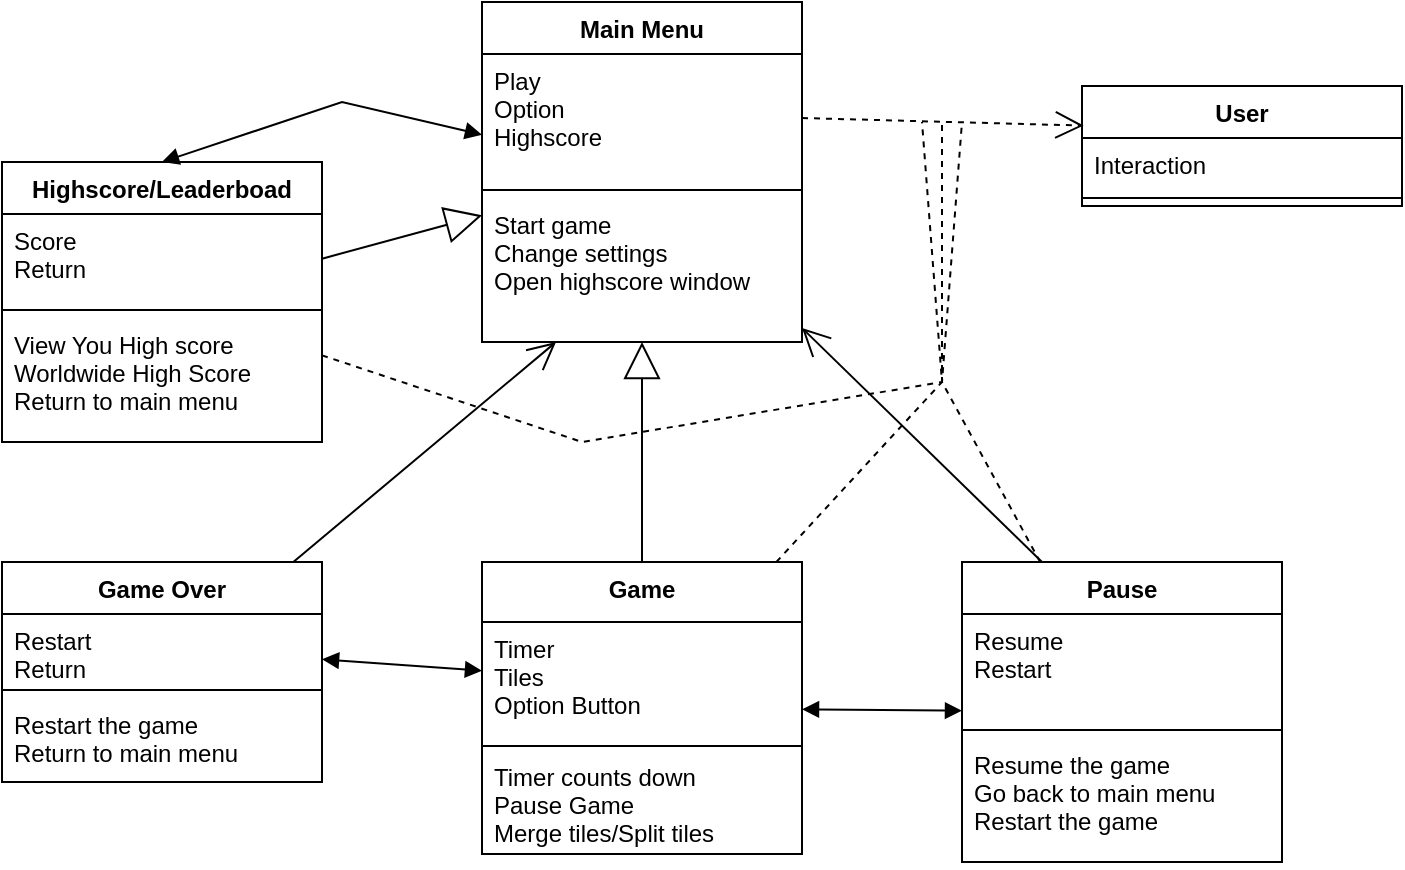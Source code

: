 <mxfile version="20.4.0" type="google"><diagram id="VwnM-PX2Z0-qUihRy6qy" name="Page-1"><mxGraphModel grid="1" page="1" gridSize="10" guides="1" tooltips="1" connect="1" arrows="1" fold="1" pageScale="1" pageWidth="850" pageHeight="1100" math="0" shadow="0"><root><mxCell id="0"/><mxCell id="1" parent="0"/><mxCell id="repJFRtbCKcsy9wv65FF-6" value="Game" style="swimlane;fontStyle=1;align=center;verticalAlign=top;childLayout=stackLayout;horizontal=1;startSize=30;horizontalStack=0;resizeParent=1;resizeParentMax=0;resizeLast=0;collapsible=1;marginBottom=0;" vertex="1" parent="1"><mxGeometry x="320" y="320" width="160" height="146" as="geometry"/></mxCell><mxCell id="PGsoRQURYhrW3N6hwNvX-6" value="&lt;br&gt;" style="endArrow=block;endSize=16;endFill=0;html=1;rounded=0;" edge="1" parent="repJFRtbCKcsy9wv65FF-6" target="repJFRtbCKcsy9wv65FF-15"><mxGeometry width="160" relative="1" as="geometry"><mxPoint x="80" as="sourcePoint"/><mxPoint x="130" y="-50" as="targetPoint"/><Array as="points"/></mxGeometry></mxCell><mxCell id="repJFRtbCKcsy9wv65FF-7" value="Timer&#10;Tiles&#10;Option Button" style="text;strokeColor=none;fillColor=none;align=left;verticalAlign=top;spacingLeft=4;spacingRight=4;overflow=hidden;rotatable=0;points=[[0,0.5],[1,0.5]];portConstraint=eastwest;" vertex="1" parent="repJFRtbCKcsy9wv65FF-6"><mxGeometry y="30" width="160" height="60" as="geometry"/></mxCell><mxCell id="repJFRtbCKcsy9wv65FF-8" value="" style="line;strokeWidth=1;fillColor=none;align=left;verticalAlign=middle;spacingTop=-1;spacingLeft=3;spacingRight=3;rotatable=0;labelPosition=right;points=[];portConstraint=eastwest;strokeColor=inherit;" vertex="1" parent="repJFRtbCKcsy9wv65FF-6"><mxGeometry y="90" width="160" height="4" as="geometry"/></mxCell><mxCell id="repJFRtbCKcsy9wv65FF-9" value="Timer counts down&#10;Pause Game&#10;Merge tiles/Split tiles" style="text;strokeColor=none;fillColor=none;align=left;verticalAlign=top;spacingLeft=4;spacingRight=4;overflow=hidden;rotatable=0;points=[[0,0.5],[1,0.5]];portConstraint=eastwest;" vertex="1" parent="repJFRtbCKcsy9wv65FF-6"><mxGeometry y="94" width="160" height="52" as="geometry"/></mxCell><mxCell id="repJFRtbCKcsy9wv65FF-11" value="Highscore/Leaderboad" style="swimlane;fontStyle=1;align=center;verticalAlign=top;childLayout=stackLayout;horizontal=1;startSize=26;horizontalStack=0;resizeParent=1;resizeParentMax=0;resizeLast=0;collapsible=1;marginBottom=0;" vertex="1" parent="1"><mxGeometry x="80" y="120" width="160" height="140" as="geometry"/></mxCell><mxCell id="LbHwkAIu7VZFZ0_y-QBD-2" value="" style="endArrow=block;startArrow=block;endFill=1;startFill=1;html=1;rounded=0;" edge="1" parent="repJFRtbCKcsy9wv65FF-11" target="repJFRtbCKcsy9wv65FF-15"><mxGeometry width="160" relative="1" as="geometry"><mxPoint x="80" as="sourcePoint"/><mxPoint x="240" as="targetPoint"/><Array as="points"><mxPoint x="170" y="-30"/></Array></mxGeometry></mxCell><mxCell id="repJFRtbCKcsy9wv65FF-12" value="Score&#10;Return" style="text;strokeColor=none;fillColor=none;align=left;verticalAlign=top;spacingLeft=4;spacingRight=4;overflow=hidden;rotatable=0;points=[[0,0.5],[1,0.5]];portConstraint=eastwest;" vertex="1" parent="repJFRtbCKcsy9wv65FF-11"><mxGeometry y="26" width="160" height="44" as="geometry"/></mxCell><mxCell id="repJFRtbCKcsy9wv65FF-13" value="" style="line;strokeWidth=1;fillColor=none;align=left;verticalAlign=middle;spacingTop=-1;spacingLeft=3;spacingRight=3;rotatable=0;labelPosition=right;points=[];portConstraint=eastwest;strokeColor=inherit;" vertex="1" parent="repJFRtbCKcsy9wv65FF-11"><mxGeometry y="70" width="160" height="8" as="geometry"/></mxCell><mxCell id="repJFRtbCKcsy9wv65FF-14" value="View You High score&#10;Worldwide High Score&#10;Return to main menu" style="text;strokeColor=none;fillColor=none;align=left;verticalAlign=top;spacingLeft=4;spacingRight=4;overflow=hidden;rotatable=0;points=[[0,0.5],[1,0.5]];portConstraint=eastwest;" vertex="1" parent="repJFRtbCKcsy9wv65FF-11"><mxGeometry y="78" width="160" height="62" as="geometry"/></mxCell><mxCell id="repJFRtbCKcsy9wv65FF-15" value="Main Menu" style="swimlane;fontStyle=1;align=center;verticalAlign=top;childLayout=stackLayout;horizontal=1;startSize=26;horizontalStack=0;resizeParent=1;resizeParentMax=0;resizeLast=0;collapsible=1;marginBottom=0;" vertex="1" parent="1"><mxGeometry x="320" y="40" width="160" height="170" as="geometry"/></mxCell><mxCell id="repJFRtbCKcsy9wv65FF-16" value="Play&#10;Option&#10;Highscore" style="text;strokeColor=none;fillColor=none;align=left;verticalAlign=top;spacingLeft=4;spacingRight=4;overflow=hidden;rotatable=0;points=[[0,0.5],[1,0.5]];portConstraint=eastwest;" vertex="1" parent="repJFRtbCKcsy9wv65FF-15"><mxGeometry y="26" width="160" height="64" as="geometry"/></mxCell><mxCell id="repJFRtbCKcsy9wv65FF-17" value="" style="line;strokeWidth=1;fillColor=none;align=left;verticalAlign=middle;spacingTop=-1;spacingLeft=3;spacingRight=3;rotatable=0;labelPosition=right;points=[];portConstraint=eastwest;strokeColor=inherit;" vertex="1" parent="repJFRtbCKcsy9wv65FF-15"><mxGeometry y="90" width="160" height="8" as="geometry"/></mxCell><mxCell id="repJFRtbCKcsy9wv65FF-18" value="Start game&#10;Change settings&#10;Open highscore window" style="text;strokeColor=none;fillColor=none;align=left;verticalAlign=top;spacingLeft=4;spacingRight=4;overflow=hidden;rotatable=0;points=[[0,0.5],[1,0.5]];portConstraint=eastwest;" vertex="1" parent="repJFRtbCKcsy9wv65FF-15"><mxGeometry y="98" width="160" height="72" as="geometry"/></mxCell><mxCell id="repJFRtbCKcsy9wv65FF-19" value="Pause" style="swimlane;fontStyle=1;align=center;verticalAlign=top;childLayout=stackLayout;horizontal=1;startSize=26;horizontalStack=0;resizeParent=1;resizeParentMax=0;resizeLast=0;collapsible=1;marginBottom=0;" vertex="1" parent="1"><mxGeometry x="560" y="320" width="160" height="150" as="geometry"/></mxCell><mxCell id="repJFRtbCKcsy9wv65FF-20" value="Resume&#10;Restart" style="text;strokeColor=none;fillColor=none;align=left;verticalAlign=top;spacingLeft=4;spacingRight=4;overflow=hidden;rotatable=0;points=[[0,0.5],[1,0.5]];portConstraint=eastwest;" vertex="1" parent="repJFRtbCKcsy9wv65FF-19"><mxGeometry y="26" width="160" height="54" as="geometry"/></mxCell><mxCell id="repJFRtbCKcsy9wv65FF-21" value="" style="line;strokeWidth=1;fillColor=none;align=left;verticalAlign=middle;spacingTop=-1;spacingLeft=3;spacingRight=3;rotatable=0;labelPosition=right;points=[];portConstraint=eastwest;strokeColor=inherit;" vertex="1" parent="repJFRtbCKcsy9wv65FF-19"><mxGeometry y="80" width="160" height="8" as="geometry"/></mxCell><mxCell id="repJFRtbCKcsy9wv65FF-22" value="Resume the game&#10;Go back to main menu&#10;Restart the game" style="text;strokeColor=none;fillColor=none;align=left;verticalAlign=top;spacingLeft=4;spacingRight=4;overflow=hidden;rotatable=0;points=[[0,0.5],[1,0.5]];portConstraint=eastwest;" vertex="1" parent="repJFRtbCKcsy9wv65FF-19"><mxGeometry y="88" width="160" height="62" as="geometry"/></mxCell><mxCell id="PGsoRQURYhrW3N6hwNvX-1" value="User" style="swimlane;fontStyle=1;align=center;verticalAlign=top;childLayout=stackLayout;horizontal=1;startSize=26;horizontalStack=0;resizeParent=1;resizeParentMax=0;resizeLast=0;collapsible=1;marginBottom=0;" vertex="1" parent="1"><mxGeometry x="620" y="82" width="160" height="60" as="geometry"/></mxCell><mxCell id="PGsoRQURYhrW3N6hwNvX-2" value="Interaction" style="text;strokeColor=none;fillColor=none;align=left;verticalAlign=top;spacingLeft=4;spacingRight=4;overflow=hidden;rotatable=0;points=[[0,0.5],[1,0.5]];portConstraint=eastwest;" vertex="1" parent="PGsoRQURYhrW3N6hwNvX-1"><mxGeometry y="26" width="160" height="26" as="geometry"/></mxCell><mxCell id="PGsoRQURYhrW3N6hwNvX-3" value="" style="line;strokeWidth=1;fillColor=none;align=left;verticalAlign=middle;spacingTop=-1;spacingLeft=3;spacingRight=3;rotatable=0;labelPosition=right;points=[];portConstraint=eastwest;strokeColor=inherit;" vertex="1" parent="PGsoRQURYhrW3N6hwNvX-1"><mxGeometry y="52" width="160" height="8" as="geometry"/></mxCell><mxCell id="PGsoRQURYhrW3N6hwNvX-9" value="" style="endArrow=open;endFill=1;endSize=12;html=1;rounded=0;exitX=0.25;exitY=0;exitDx=0;exitDy=0;" edge="1" parent="1" source="repJFRtbCKcsy9wv65FF-19" target="repJFRtbCKcsy9wv65FF-15"><mxGeometry width="160" relative="1" as="geometry"><mxPoint x="640" y="320" as="sourcePoint"/><mxPoint x="800" y="320" as="targetPoint"/></mxGeometry></mxCell><mxCell id="LbHwkAIu7VZFZ0_y-QBD-1" value="&lt;br&gt;" style="endArrow=block;endSize=16;endFill=0;html=1;rounded=0;" edge="1" parent="1" source="repJFRtbCKcsy9wv65FF-11" target="repJFRtbCKcsy9wv65FF-15"><mxGeometry width="160" relative="1" as="geometry"><mxPoint x="250" y="260" as="sourcePoint"/><mxPoint x="250" y="150" as="targetPoint"/><Array as="points"/></mxGeometry></mxCell><mxCell id="LbHwkAIu7VZFZ0_y-QBD-3" value="" style="endArrow=open;endSize=12;dashed=1;html=1;rounded=0;exitX=1;exitY=0.5;exitDx=0;exitDy=0;entryX=0.005;entryY=0.33;entryDx=0;entryDy=0;entryPerimeter=0;" edge="1" parent="1" source="repJFRtbCKcsy9wv65FF-16" target="PGsoRQURYhrW3N6hwNvX-1"><mxGeometry width="160" relative="1" as="geometry"><mxPoint x="440" y="50" as="sourcePoint"/><mxPoint x="600" y="50" as="targetPoint"/><Array as="points"/></mxGeometry></mxCell><mxCell id="LbHwkAIu7VZFZ0_y-QBD-6" value="" style="endArrow=none;dashed=1;html=1;rounded=0;" edge="1" parent="1" source="repJFRtbCKcsy9wv65FF-6"><mxGeometry width="50" height="50" relative="1" as="geometry"><mxPoint x="460" y="300" as="sourcePoint"/><mxPoint x="540" y="100" as="targetPoint"/><Array as="points"><mxPoint x="550" y="230"/></Array></mxGeometry></mxCell><mxCell id="LbHwkAIu7VZFZ0_y-QBD-7" value="" style="endArrow=none;dashed=1;html=1;rounded=0;" edge="1" parent="1" source="repJFRtbCKcsy9wv65FF-19"><mxGeometry width="50" height="50" relative="1" as="geometry"><mxPoint x="690" y="290" as="sourcePoint"/><mxPoint x="550" y="100" as="targetPoint"/><Array as="points"><mxPoint x="550" y="230"/></Array></mxGeometry></mxCell><mxCell id="LbHwkAIu7VZFZ0_y-QBD-8" value="" style="endArrow=none;dashed=1;html=1;rounded=0;" edge="1" parent="1" source="repJFRtbCKcsy9wv65FF-11"><mxGeometry width="50" height="50" relative="1" as="geometry"><mxPoint x="210" y="330" as="sourcePoint"/><mxPoint x="560" y="100" as="targetPoint"/><Array as="points"><mxPoint x="370" y="260"/><mxPoint x="550" y="230"/></Array></mxGeometry></mxCell><mxCell id="LbHwkAIu7VZFZ0_y-QBD-9" value="" style="endArrow=block;startArrow=block;endFill=1;startFill=1;html=1;rounded=0;" edge="1" parent="1" source="repJFRtbCKcsy9wv65FF-6" target="repJFRtbCKcsy9wv65FF-19"><mxGeometry width="160" relative="1" as="geometry"><mxPoint x="540" y="501.05" as="sourcePoint"/><mxPoint x="680" y="376.959" as="targetPoint"/></mxGeometry></mxCell><mxCell id="LbHwkAIu7VZFZ0_y-QBD-14" value="Game Over" style="swimlane;fontStyle=1;align=center;verticalAlign=top;childLayout=stackLayout;horizontal=1;startSize=26;horizontalStack=0;resizeParent=1;resizeParentMax=0;resizeLast=0;collapsible=1;marginBottom=0;" vertex="1" parent="1"><mxGeometry x="80" y="320" width="160" height="110" as="geometry"/></mxCell><mxCell id="LbHwkAIu7VZFZ0_y-QBD-15" value="Restart&#10;Return" style="text;strokeColor=none;fillColor=none;align=left;verticalAlign=top;spacingLeft=4;spacingRight=4;overflow=hidden;rotatable=0;points=[[0,0.5],[1,0.5]];portConstraint=eastwest;" vertex="1" parent="LbHwkAIu7VZFZ0_y-QBD-14"><mxGeometry y="26" width="160" height="34" as="geometry"/></mxCell><mxCell id="LbHwkAIu7VZFZ0_y-QBD-16" value="" style="line;strokeWidth=1;fillColor=none;align=left;verticalAlign=middle;spacingTop=-1;spacingLeft=3;spacingRight=3;rotatable=0;labelPosition=right;points=[];portConstraint=eastwest;strokeColor=inherit;" vertex="1" parent="LbHwkAIu7VZFZ0_y-QBD-14"><mxGeometry y="60" width="160" height="8" as="geometry"/></mxCell><mxCell id="LbHwkAIu7VZFZ0_y-QBD-17" value="Restart the game&#10;Return to main menu" style="text;strokeColor=none;fillColor=none;align=left;verticalAlign=top;spacingLeft=4;spacingRight=4;overflow=hidden;rotatable=0;points=[[0,0.5],[1,0.5]];portConstraint=eastwest;" vertex="1" parent="LbHwkAIu7VZFZ0_y-QBD-14"><mxGeometry y="68" width="160" height="42" as="geometry"/></mxCell><mxCell id="LbHwkAIu7VZFZ0_y-QBD-19" value="" style="endArrow=open;endFill=1;endSize=12;html=1;rounded=0;" edge="1" parent="1" source="LbHwkAIu7VZFZ0_y-QBD-14" target="repJFRtbCKcsy9wv65FF-18"><mxGeometry width="160" relative="1" as="geometry"><mxPoint x="400" y="357.0" as="sourcePoint"/><mxPoint x="280" y="240" as="targetPoint"/></mxGeometry></mxCell><mxCell id="LbHwkAIu7VZFZ0_y-QBD-20" value="" style="endArrow=block;startArrow=block;endFill=1;startFill=1;html=1;rounded=0;" edge="1" parent="1" source="LbHwkAIu7VZFZ0_y-QBD-15" target="repJFRtbCKcsy9wv65FF-7"><mxGeometry width="160" relative="1" as="geometry"><mxPoint x="240" y="379.997" as="sourcePoint"/><mxPoint x="320" y="380.663" as="targetPoint"/></mxGeometry></mxCell></root></mxGraphModel></diagram></mxfile>